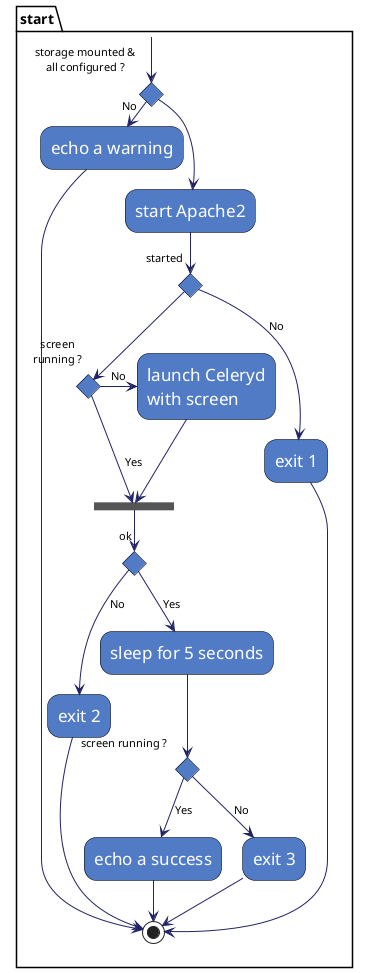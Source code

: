 @startuml

skinparam activity {
    FontColor          white
    AttributeFontColor white
    FontSize           17
    AttributeFontSize  15
    AttributeFontname  Droid Sans Mono
    BackgroundColor    #527BC6
    BorderColor        black
    ArrowColor         #222266
}

partition start {
(*) --> if "storage mounted &\nall configured ?" then
    -right-> [No] "echo a warning"
    --> (*)
else
    --> "start Apache2"
    --> if "started" then
        --> [No] "exit 1"
        --> (*)
    else
        --> if "screen\nrunning ?" then
            -right-> [No] "launch Celeryd\nwith screen"
            --> ===A===
        else
            --> [Yes] ===A===
        endif
        if "ok" then
            --> [No] "exit 2"
            --> (*)
        else
            --> [Yes] "sleep for 5 seconds"
            if "screen running ?" then
                --> [No] "exit 3"
                --> (*)
            else
                --> [Yes] "echo a success"
                --> (*)
            endif
        endif
    endif
endif
}

@enduml